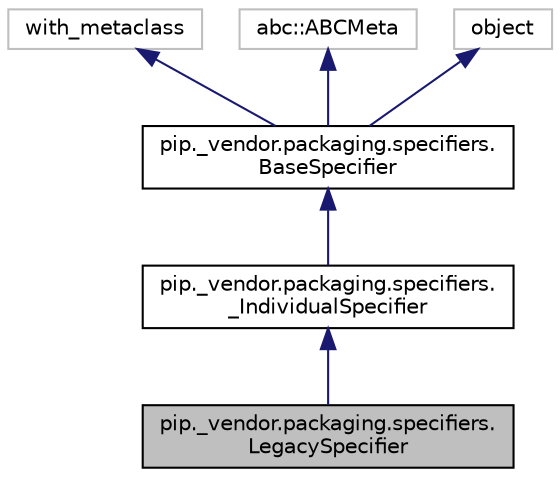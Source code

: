 digraph "pip._vendor.packaging.specifiers.LegacySpecifier"
{
  edge [fontname="Helvetica",fontsize="10",labelfontname="Helvetica",labelfontsize="10"];
  node [fontname="Helvetica",fontsize="10",shape=record];
  Node6 [label="pip._vendor.packaging.specifiers.\lLegacySpecifier",height=0.2,width=0.4,color="black", fillcolor="grey75", style="filled", fontcolor="black"];
  Node7 -> Node6 [dir="back",color="midnightblue",fontsize="10",style="solid",fontname="Helvetica"];
  Node7 [label="pip._vendor.packaging.specifiers.\l_IndividualSpecifier",height=0.2,width=0.4,color="black", fillcolor="white", style="filled",URL="$classpip_1_1__vendor_1_1packaging_1_1specifiers_1_1___individual_specifier.html"];
  Node8 -> Node7 [dir="back",color="midnightblue",fontsize="10",style="solid",fontname="Helvetica"];
  Node8 [label="pip._vendor.packaging.specifiers.\lBaseSpecifier",height=0.2,width=0.4,color="black", fillcolor="white", style="filled",URL="$classpip_1_1__vendor_1_1packaging_1_1specifiers_1_1_base_specifier.html"];
  Node9 -> Node8 [dir="back",color="midnightblue",fontsize="10",style="solid",fontname="Helvetica"];
  Node9 [label="with_metaclass",height=0.2,width=0.4,color="grey75", fillcolor="white", style="filled"];
  Node10 -> Node8 [dir="back",color="midnightblue",fontsize="10",style="solid",fontname="Helvetica"];
  Node10 [label="abc::ABCMeta",height=0.2,width=0.4,color="grey75", fillcolor="white", style="filled"];
  Node11 -> Node8 [dir="back",color="midnightblue",fontsize="10",style="solid",fontname="Helvetica"];
  Node11 [label="object",height=0.2,width=0.4,color="grey75", fillcolor="white", style="filled"];
}

